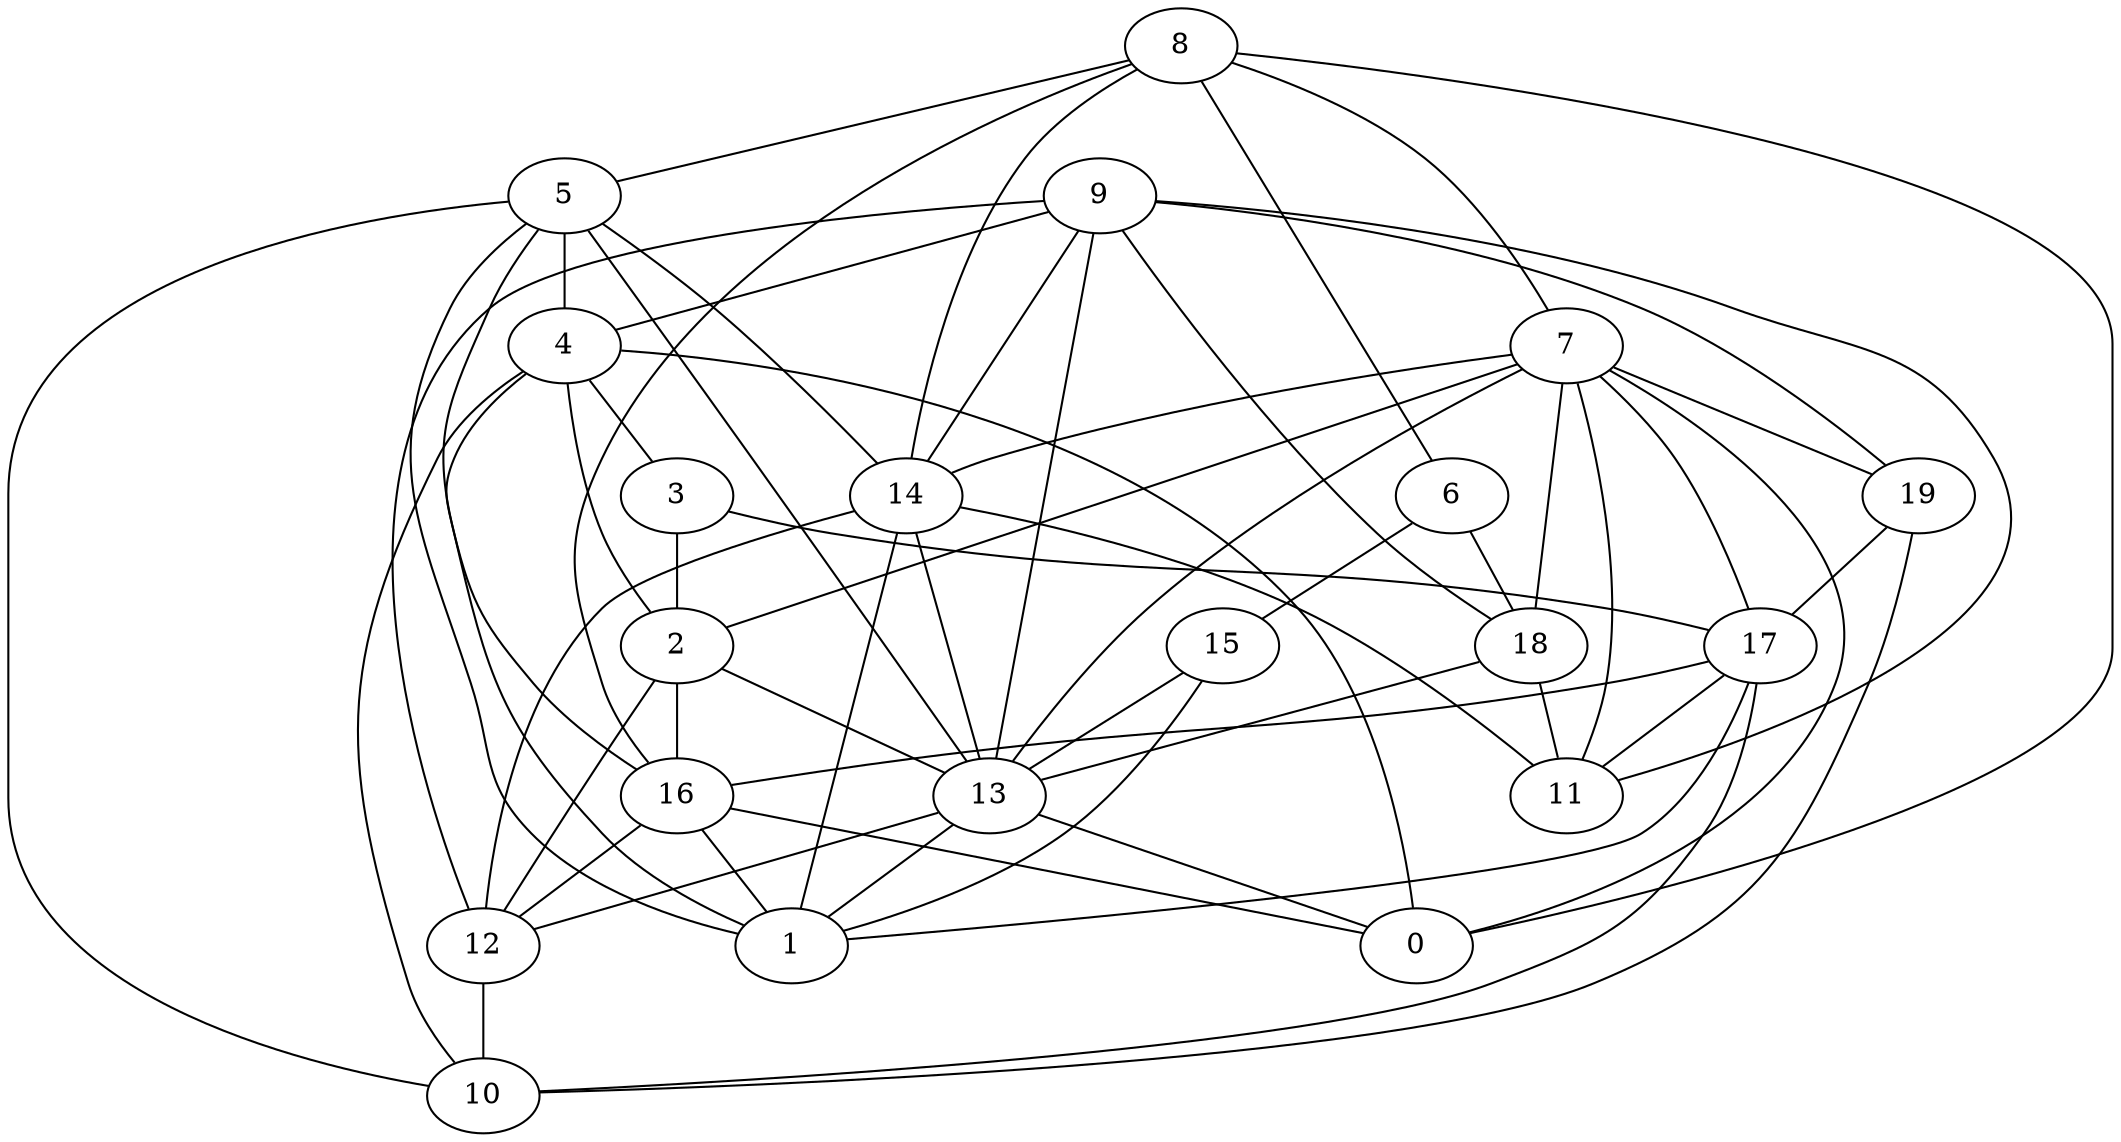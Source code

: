 digraph GG_graph {

subgraph G_graph {
edge [color = black]
"17" -> "11" [dir = none]
"17" -> "10" [dir = none]
"7" -> "2" [dir = none]
"7" -> "11" [dir = none]
"18" -> "11" [dir = none]
"18" -> "13" [dir = none]
"2" -> "12" [dir = none]
"2" -> "13" [dir = none]
"2" -> "16" [dir = none]
"5" -> "4" [dir = none]
"5" -> "1" [dir = none]
"5" -> "14" [dir = none]
"5" -> "10" [dir = none]
"5" -> "16" [dir = none]
"12" -> "10" [dir = none]
"14" -> "11" [dir = none]
"14" -> "12" [dir = none]
"19" -> "10" [dir = none]
"6" -> "15" [dir = none]
"8" -> "7" [dir = none]
"8" -> "16" [dir = none]
"8" -> "5" [dir = none]
"8" -> "6" [dir = none]
"3" -> "2" [dir = none]
"3" -> "17" [dir = none]
"16" -> "12" [dir = none]
"16" -> "0" [dir = none]
"4" -> "2" [dir = none]
"4" -> "3" [dir = none]
"4" -> "10" [dir = none]
"15" -> "13" [dir = none]
"15" -> "1" [dir = none]
"13" -> "0" [dir = none]
"13" -> "12" [dir = none]
"13" -> "1" [dir = none]
"9" -> "11" [dir = none]
"9" -> "13" [dir = none]
"9" -> "19" [dir = none]
"7" -> "0" [dir = none]
"9" -> "12" [dir = none]
"4" -> "1" [dir = none]
"6" -> "18" [dir = none]
"7" -> "19" [dir = none]
"9" -> "18" [dir = none]
"16" -> "1" [dir = none]
"17" -> "1" [dir = none]
"9" -> "4" [dir = none]
"14" -> "1" [dir = none]
"7" -> "17" [dir = none]
"7" -> "14" [dir = none]
"7" -> "13" [dir = none]
"9" -> "14" [dir = none]
"7" -> "18" [dir = none]
"8" -> "14" [dir = none]
"14" -> "13" [dir = none]
"5" -> "13" [dir = none]
"4" -> "0" [dir = none]
"19" -> "17" [dir = none]
"17" -> "16" [dir = none]
"8" -> "0" [dir = none]
}

}
